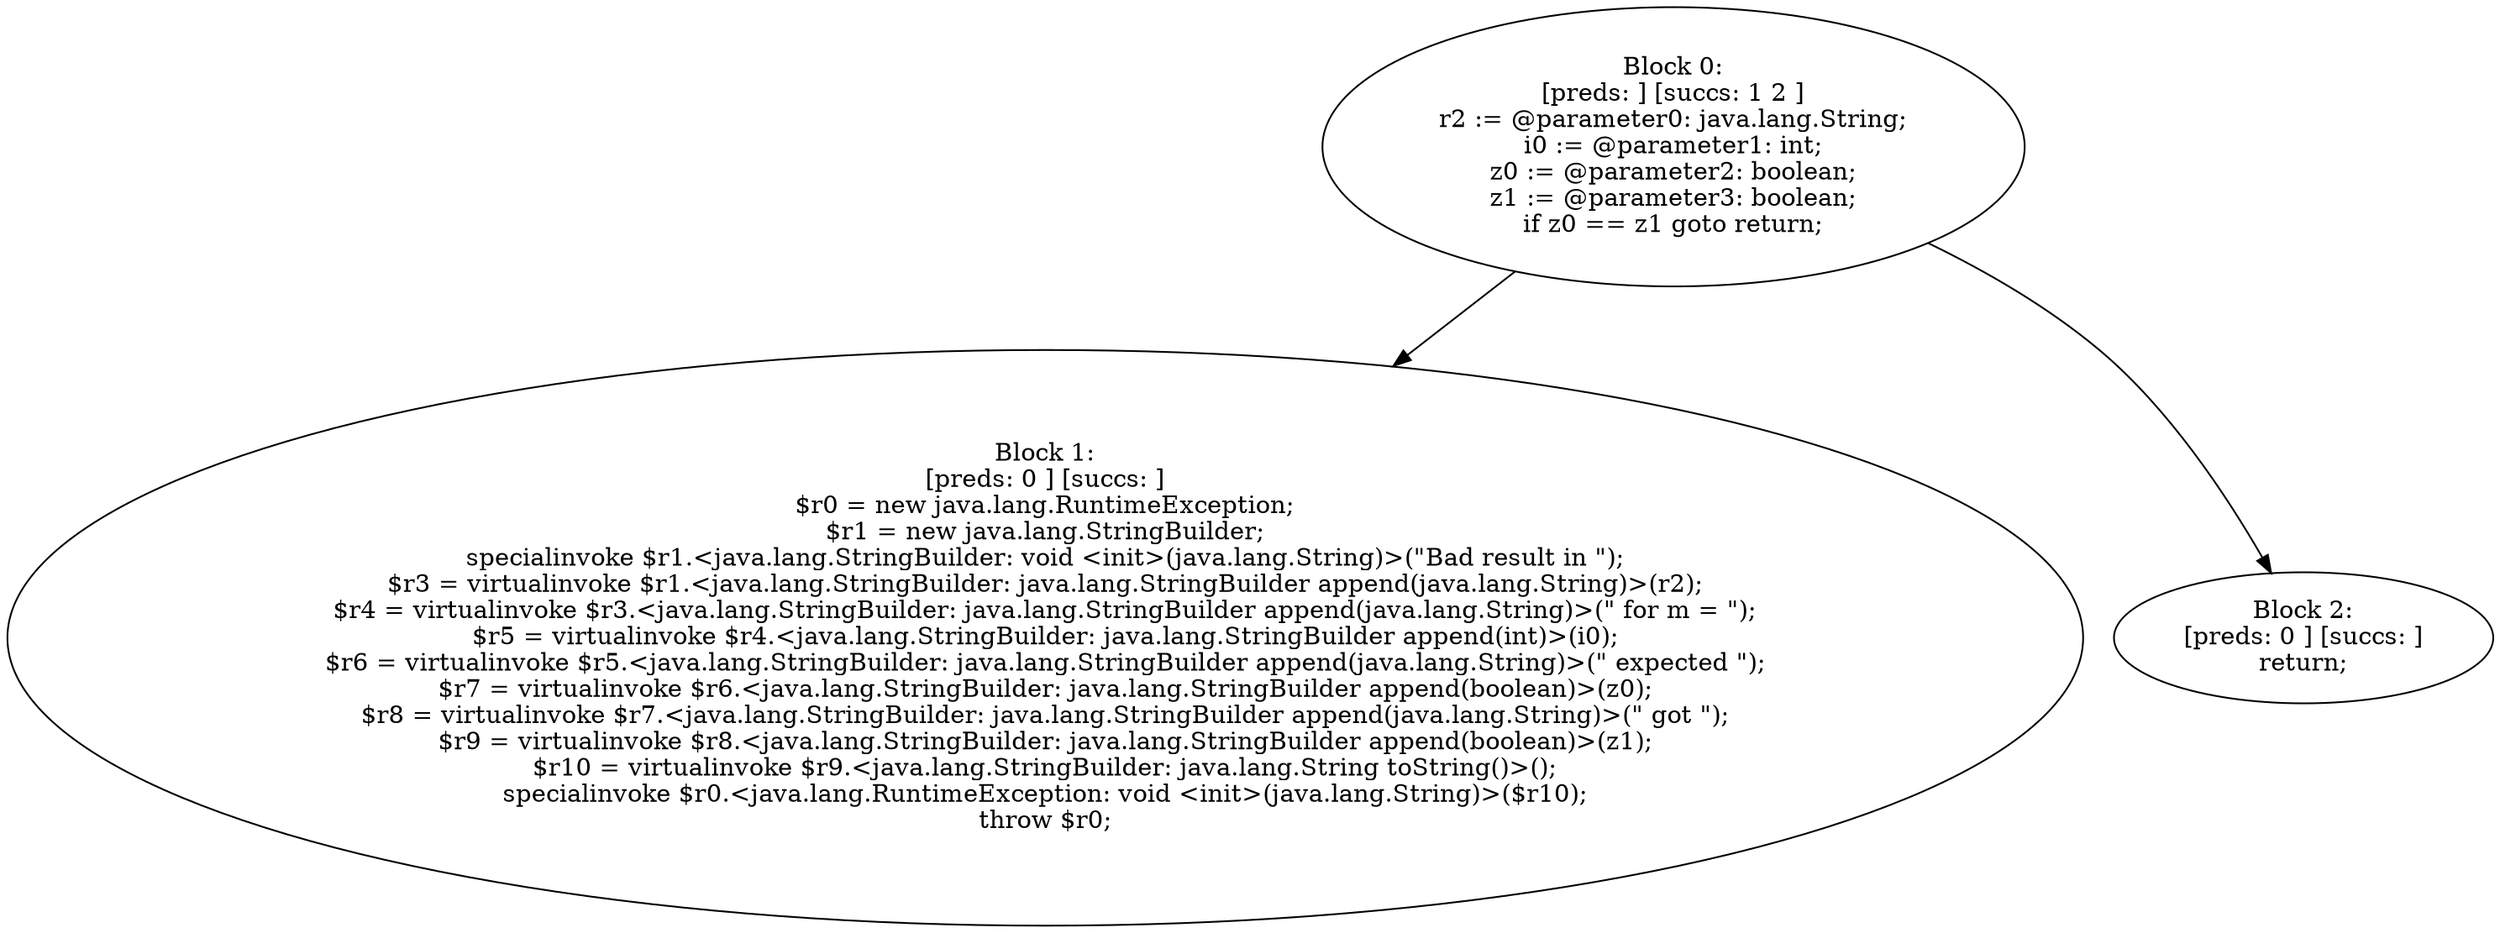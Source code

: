 digraph "unitGraph" {
    "Block 0:
[preds: ] [succs: 1 2 ]
r2 := @parameter0: java.lang.String;
i0 := @parameter1: int;
z0 := @parameter2: boolean;
z1 := @parameter3: boolean;
if z0 == z1 goto return;
"
    "Block 1:
[preds: 0 ] [succs: ]
$r0 = new java.lang.RuntimeException;
$r1 = new java.lang.StringBuilder;
specialinvoke $r1.<java.lang.StringBuilder: void <init>(java.lang.String)>(\"Bad result in \");
$r3 = virtualinvoke $r1.<java.lang.StringBuilder: java.lang.StringBuilder append(java.lang.String)>(r2);
$r4 = virtualinvoke $r3.<java.lang.StringBuilder: java.lang.StringBuilder append(java.lang.String)>(\" for m = \");
$r5 = virtualinvoke $r4.<java.lang.StringBuilder: java.lang.StringBuilder append(int)>(i0);
$r6 = virtualinvoke $r5.<java.lang.StringBuilder: java.lang.StringBuilder append(java.lang.String)>(\" expected \");
$r7 = virtualinvoke $r6.<java.lang.StringBuilder: java.lang.StringBuilder append(boolean)>(z0);
$r8 = virtualinvoke $r7.<java.lang.StringBuilder: java.lang.StringBuilder append(java.lang.String)>(\" got \");
$r9 = virtualinvoke $r8.<java.lang.StringBuilder: java.lang.StringBuilder append(boolean)>(z1);
$r10 = virtualinvoke $r9.<java.lang.StringBuilder: java.lang.String toString()>();
specialinvoke $r0.<java.lang.RuntimeException: void <init>(java.lang.String)>($r10);
throw $r0;
"
    "Block 2:
[preds: 0 ] [succs: ]
return;
"
    "Block 0:
[preds: ] [succs: 1 2 ]
r2 := @parameter0: java.lang.String;
i0 := @parameter1: int;
z0 := @parameter2: boolean;
z1 := @parameter3: boolean;
if z0 == z1 goto return;
"->"Block 1:
[preds: 0 ] [succs: ]
$r0 = new java.lang.RuntimeException;
$r1 = new java.lang.StringBuilder;
specialinvoke $r1.<java.lang.StringBuilder: void <init>(java.lang.String)>(\"Bad result in \");
$r3 = virtualinvoke $r1.<java.lang.StringBuilder: java.lang.StringBuilder append(java.lang.String)>(r2);
$r4 = virtualinvoke $r3.<java.lang.StringBuilder: java.lang.StringBuilder append(java.lang.String)>(\" for m = \");
$r5 = virtualinvoke $r4.<java.lang.StringBuilder: java.lang.StringBuilder append(int)>(i0);
$r6 = virtualinvoke $r5.<java.lang.StringBuilder: java.lang.StringBuilder append(java.lang.String)>(\" expected \");
$r7 = virtualinvoke $r6.<java.lang.StringBuilder: java.lang.StringBuilder append(boolean)>(z0);
$r8 = virtualinvoke $r7.<java.lang.StringBuilder: java.lang.StringBuilder append(java.lang.String)>(\" got \");
$r9 = virtualinvoke $r8.<java.lang.StringBuilder: java.lang.StringBuilder append(boolean)>(z1);
$r10 = virtualinvoke $r9.<java.lang.StringBuilder: java.lang.String toString()>();
specialinvoke $r0.<java.lang.RuntimeException: void <init>(java.lang.String)>($r10);
throw $r0;
";
    "Block 0:
[preds: ] [succs: 1 2 ]
r2 := @parameter0: java.lang.String;
i0 := @parameter1: int;
z0 := @parameter2: boolean;
z1 := @parameter3: boolean;
if z0 == z1 goto return;
"->"Block 2:
[preds: 0 ] [succs: ]
return;
";
}
